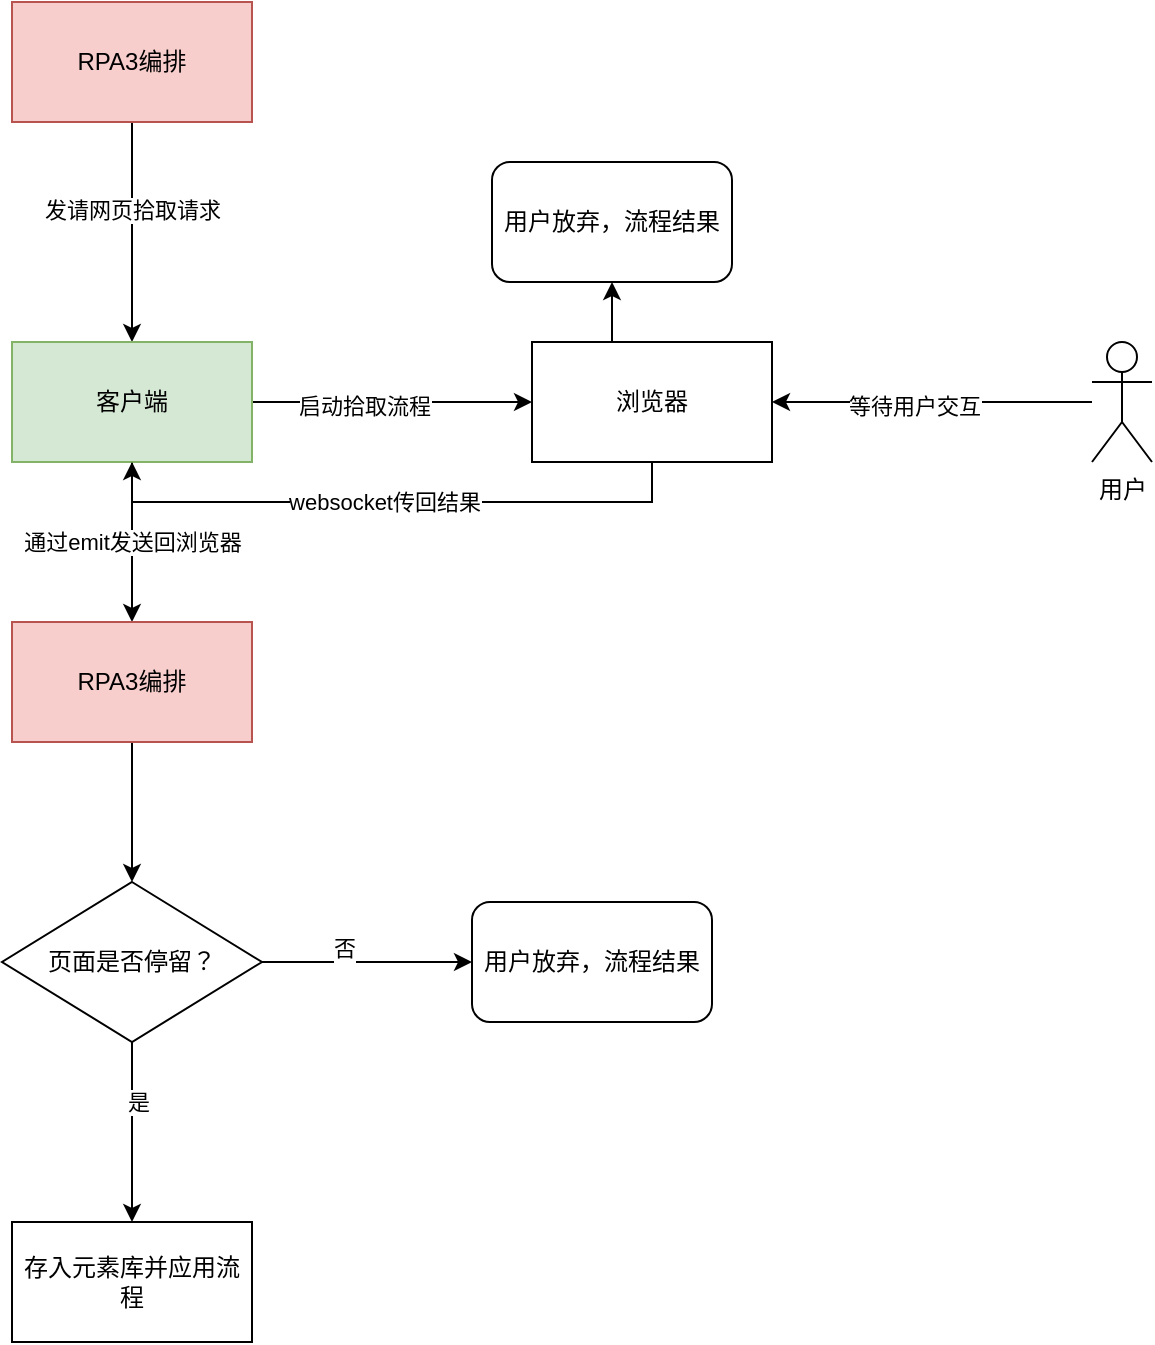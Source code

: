 <mxfile version="28.2.7">
  <diagram name="Page-1" id="13e1069c-82ec-6db2-03f1-153e76fe0fe0">
    <mxGraphModel dx="2066" dy="1111" grid="1" gridSize="10" guides="1" tooltips="1" connect="1" arrows="1" fold="1" page="1" pageScale="1" pageWidth="1100" pageHeight="850" background="none" math="0" shadow="0">
      <root>
        <mxCell id="0" />
        <mxCell id="1" parent="0" />
        <mxCell id="em0sQ1Ae_K5pATwGFNZl-34" style="edgeStyle=orthogonalEdgeStyle;rounded=0;orthogonalLoop=1;jettySize=auto;html=1;entryX=0.5;entryY=0;entryDx=0;entryDy=0;" edge="1" parent="1" source="em0sQ1Ae_K5pATwGFNZl-1" target="em0sQ1Ae_K5pATwGFNZl-3">
          <mxGeometry relative="1" as="geometry" />
        </mxCell>
        <mxCell id="em0sQ1Ae_K5pATwGFNZl-35" value="发请网页拾取请求" style="edgeLabel;html=1;align=center;verticalAlign=middle;resizable=0;points=[];" vertex="1" connectable="0" parent="em0sQ1Ae_K5pATwGFNZl-34">
          <mxGeometry x="-0.2" relative="1" as="geometry">
            <mxPoint as="offset" />
          </mxGeometry>
        </mxCell>
        <mxCell id="em0sQ1Ae_K5pATwGFNZl-1" value="RPA3编排" style="rounded=0;whiteSpace=wrap;html=1;fillColor=#f8cecc;strokeColor=#b85450;" vertex="1" parent="1">
          <mxGeometry x="440" y="90" width="120" height="60" as="geometry" />
        </mxCell>
        <mxCell id="em0sQ1Ae_K5pATwGFNZl-8" style="edgeStyle=orthogonalEdgeStyle;rounded=0;orthogonalLoop=1;jettySize=auto;html=1;" edge="1" parent="1" source="em0sQ1Ae_K5pATwGFNZl-3" target="em0sQ1Ae_K5pATwGFNZl-7">
          <mxGeometry relative="1" as="geometry" />
        </mxCell>
        <mxCell id="em0sQ1Ae_K5pATwGFNZl-9" value="启动拾取流程" style="edgeLabel;html=1;align=center;verticalAlign=middle;resizable=0;points=[];" vertex="1" connectable="0" parent="em0sQ1Ae_K5pATwGFNZl-8">
          <mxGeometry x="-0.2" y="-2" relative="1" as="geometry">
            <mxPoint as="offset" />
          </mxGeometry>
        </mxCell>
        <mxCell id="em0sQ1Ae_K5pATwGFNZl-40" value="通过emit发送回浏览器" style="edgeStyle=orthogonalEdgeStyle;rounded=0;orthogonalLoop=1;jettySize=auto;html=1;" edge="1" parent="1" source="em0sQ1Ae_K5pATwGFNZl-3" target="em0sQ1Ae_K5pATwGFNZl-39">
          <mxGeometry relative="1" as="geometry" />
        </mxCell>
        <mxCell id="em0sQ1Ae_K5pATwGFNZl-3" value="客户端" style="rounded=0;whiteSpace=wrap;html=1;fillColor=#d5e8d4;strokeColor=#82b366;" vertex="1" parent="1">
          <mxGeometry x="440" y="260" width="120" height="60" as="geometry" />
        </mxCell>
        <mxCell id="em0sQ1Ae_K5pATwGFNZl-15" style="edgeStyle=orthogonalEdgeStyle;rounded=0;orthogonalLoop=1;jettySize=auto;html=1;exitX=0.5;exitY=1;exitDx=0;exitDy=0;entryX=0.5;entryY=1;entryDx=0;entryDy=0;" edge="1" parent="1" source="em0sQ1Ae_K5pATwGFNZl-7" target="em0sQ1Ae_K5pATwGFNZl-3">
          <mxGeometry relative="1" as="geometry" />
        </mxCell>
        <mxCell id="em0sQ1Ae_K5pATwGFNZl-20" value="websocket传回结果" style="edgeLabel;html=1;align=center;verticalAlign=middle;resizable=0;points=[];" vertex="1" connectable="0" parent="em0sQ1Ae_K5pATwGFNZl-15">
          <mxGeometry x="0.026" relative="1" as="geometry">
            <mxPoint as="offset" />
          </mxGeometry>
        </mxCell>
        <mxCell id="em0sQ1Ae_K5pATwGFNZl-17" style="edgeStyle=orthogonalEdgeStyle;rounded=0;orthogonalLoop=1;jettySize=auto;html=1;exitX=0.5;exitY=0;exitDx=0;exitDy=0;" edge="1" parent="1" source="em0sQ1Ae_K5pATwGFNZl-7">
          <mxGeometry relative="1" as="geometry">
            <mxPoint x="740" y="230" as="targetPoint" />
          </mxGeometry>
        </mxCell>
        <mxCell id="em0sQ1Ae_K5pATwGFNZl-7" value="浏览器" style="rounded=0;whiteSpace=wrap;html=1;" vertex="1" parent="1">
          <mxGeometry x="700" y="260" width="120" height="60" as="geometry" />
        </mxCell>
        <mxCell id="em0sQ1Ae_K5pATwGFNZl-11" style="edgeStyle=orthogonalEdgeStyle;rounded=0;orthogonalLoop=1;jettySize=auto;html=1;" edge="1" parent="1" source="em0sQ1Ae_K5pATwGFNZl-10" target="em0sQ1Ae_K5pATwGFNZl-7">
          <mxGeometry relative="1" as="geometry" />
        </mxCell>
        <mxCell id="em0sQ1Ae_K5pATwGFNZl-13" value="等待用户交互" style="edgeLabel;html=1;align=center;verticalAlign=middle;resizable=0;points=[];" vertex="1" connectable="0" parent="em0sQ1Ae_K5pATwGFNZl-11">
          <mxGeometry x="0.111" y="2" relative="1" as="geometry">
            <mxPoint as="offset" />
          </mxGeometry>
        </mxCell>
        <mxCell id="em0sQ1Ae_K5pATwGFNZl-10" value="用户" style="shape=umlActor;verticalLabelPosition=bottom;verticalAlign=top;html=1;outlineConnect=0;" vertex="1" parent="1">
          <mxGeometry x="980" y="260" width="30" height="60" as="geometry" />
        </mxCell>
        <mxCell id="em0sQ1Ae_K5pATwGFNZl-19" value="用户放弃，流程结果" style="rounded=1;whiteSpace=wrap;html=1;" vertex="1" parent="1">
          <mxGeometry x="680" y="170" width="120" height="60" as="geometry" />
        </mxCell>
        <mxCell id="em0sQ1Ae_K5pATwGFNZl-42" value="" style="edgeStyle=orthogonalEdgeStyle;rounded=0;orthogonalLoop=1;jettySize=auto;html=1;" edge="1" parent="1" source="em0sQ1Ae_K5pATwGFNZl-39" target="em0sQ1Ae_K5pATwGFNZl-41">
          <mxGeometry relative="1" as="geometry" />
        </mxCell>
        <mxCell id="em0sQ1Ae_K5pATwGFNZl-39" value="RPA3编排" style="whiteSpace=wrap;html=1;rounded=0;fillColor=#f8cecc;strokeColor=#b85450;" vertex="1" parent="1">
          <mxGeometry x="440" y="400" width="120" height="60" as="geometry" />
        </mxCell>
        <mxCell id="em0sQ1Ae_K5pATwGFNZl-44" style="edgeStyle=orthogonalEdgeStyle;rounded=0;orthogonalLoop=1;jettySize=auto;html=1;exitX=1;exitY=0.5;exitDx=0;exitDy=0;entryX=0;entryY=0.5;entryDx=0;entryDy=0;" edge="1" parent="1" source="em0sQ1Ae_K5pATwGFNZl-41" target="em0sQ1Ae_K5pATwGFNZl-43">
          <mxGeometry relative="1" as="geometry" />
        </mxCell>
        <mxCell id="em0sQ1Ae_K5pATwGFNZl-45" value="否&lt;div&gt;&lt;br&gt;&lt;/div&gt;" style="edgeLabel;html=1;align=center;verticalAlign=middle;resizable=0;points=[];" vertex="1" connectable="0" parent="em0sQ1Ae_K5pATwGFNZl-44">
          <mxGeometry x="-0.219" relative="1" as="geometry">
            <mxPoint as="offset" />
          </mxGeometry>
        </mxCell>
        <mxCell id="em0sQ1Ae_K5pATwGFNZl-47" value="" style="edgeStyle=orthogonalEdgeStyle;rounded=0;orthogonalLoop=1;jettySize=auto;html=1;" edge="1" parent="1" source="em0sQ1Ae_K5pATwGFNZl-41" target="em0sQ1Ae_K5pATwGFNZl-46">
          <mxGeometry relative="1" as="geometry" />
        </mxCell>
        <mxCell id="em0sQ1Ae_K5pATwGFNZl-48" value="是" style="edgeLabel;html=1;align=center;verticalAlign=middle;resizable=0;points=[];" vertex="1" connectable="0" parent="em0sQ1Ae_K5pATwGFNZl-47">
          <mxGeometry x="-0.333" y="3" relative="1" as="geometry">
            <mxPoint as="offset" />
          </mxGeometry>
        </mxCell>
        <mxCell id="em0sQ1Ae_K5pATwGFNZl-41" value="页面是否停留？" style="rhombus;whiteSpace=wrap;html=1;rounded=0;" vertex="1" parent="1">
          <mxGeometry x="435" y="530" width="130" height="80" as="geometry" />
        </mxCell>
        <mxCell id="em0sQ1Ae_K5pATwGFNZl-43" value="用户放弃，流程结果" style="rounded=1;whiteSpace=wrap;html=1;" vertex="1" parent="1">
          <mxGeometry x="670" y="540" width="120" height="60" as="geometry" />
        </mxCell>
        <mxCell id="em0sQ1Ae_K5pATwGFNZl-46" value="存入元素库并应用流程" style="whiteSpace=wrap;html=1;rounded=0;" vertex="1" parent="1">
          <mxGeometry x="440" y="700" width="120" height="60" as="geometry" />
        </mxCell>
      </root>
    </mxGraphModel>
  </diagram>
</mxfile>
